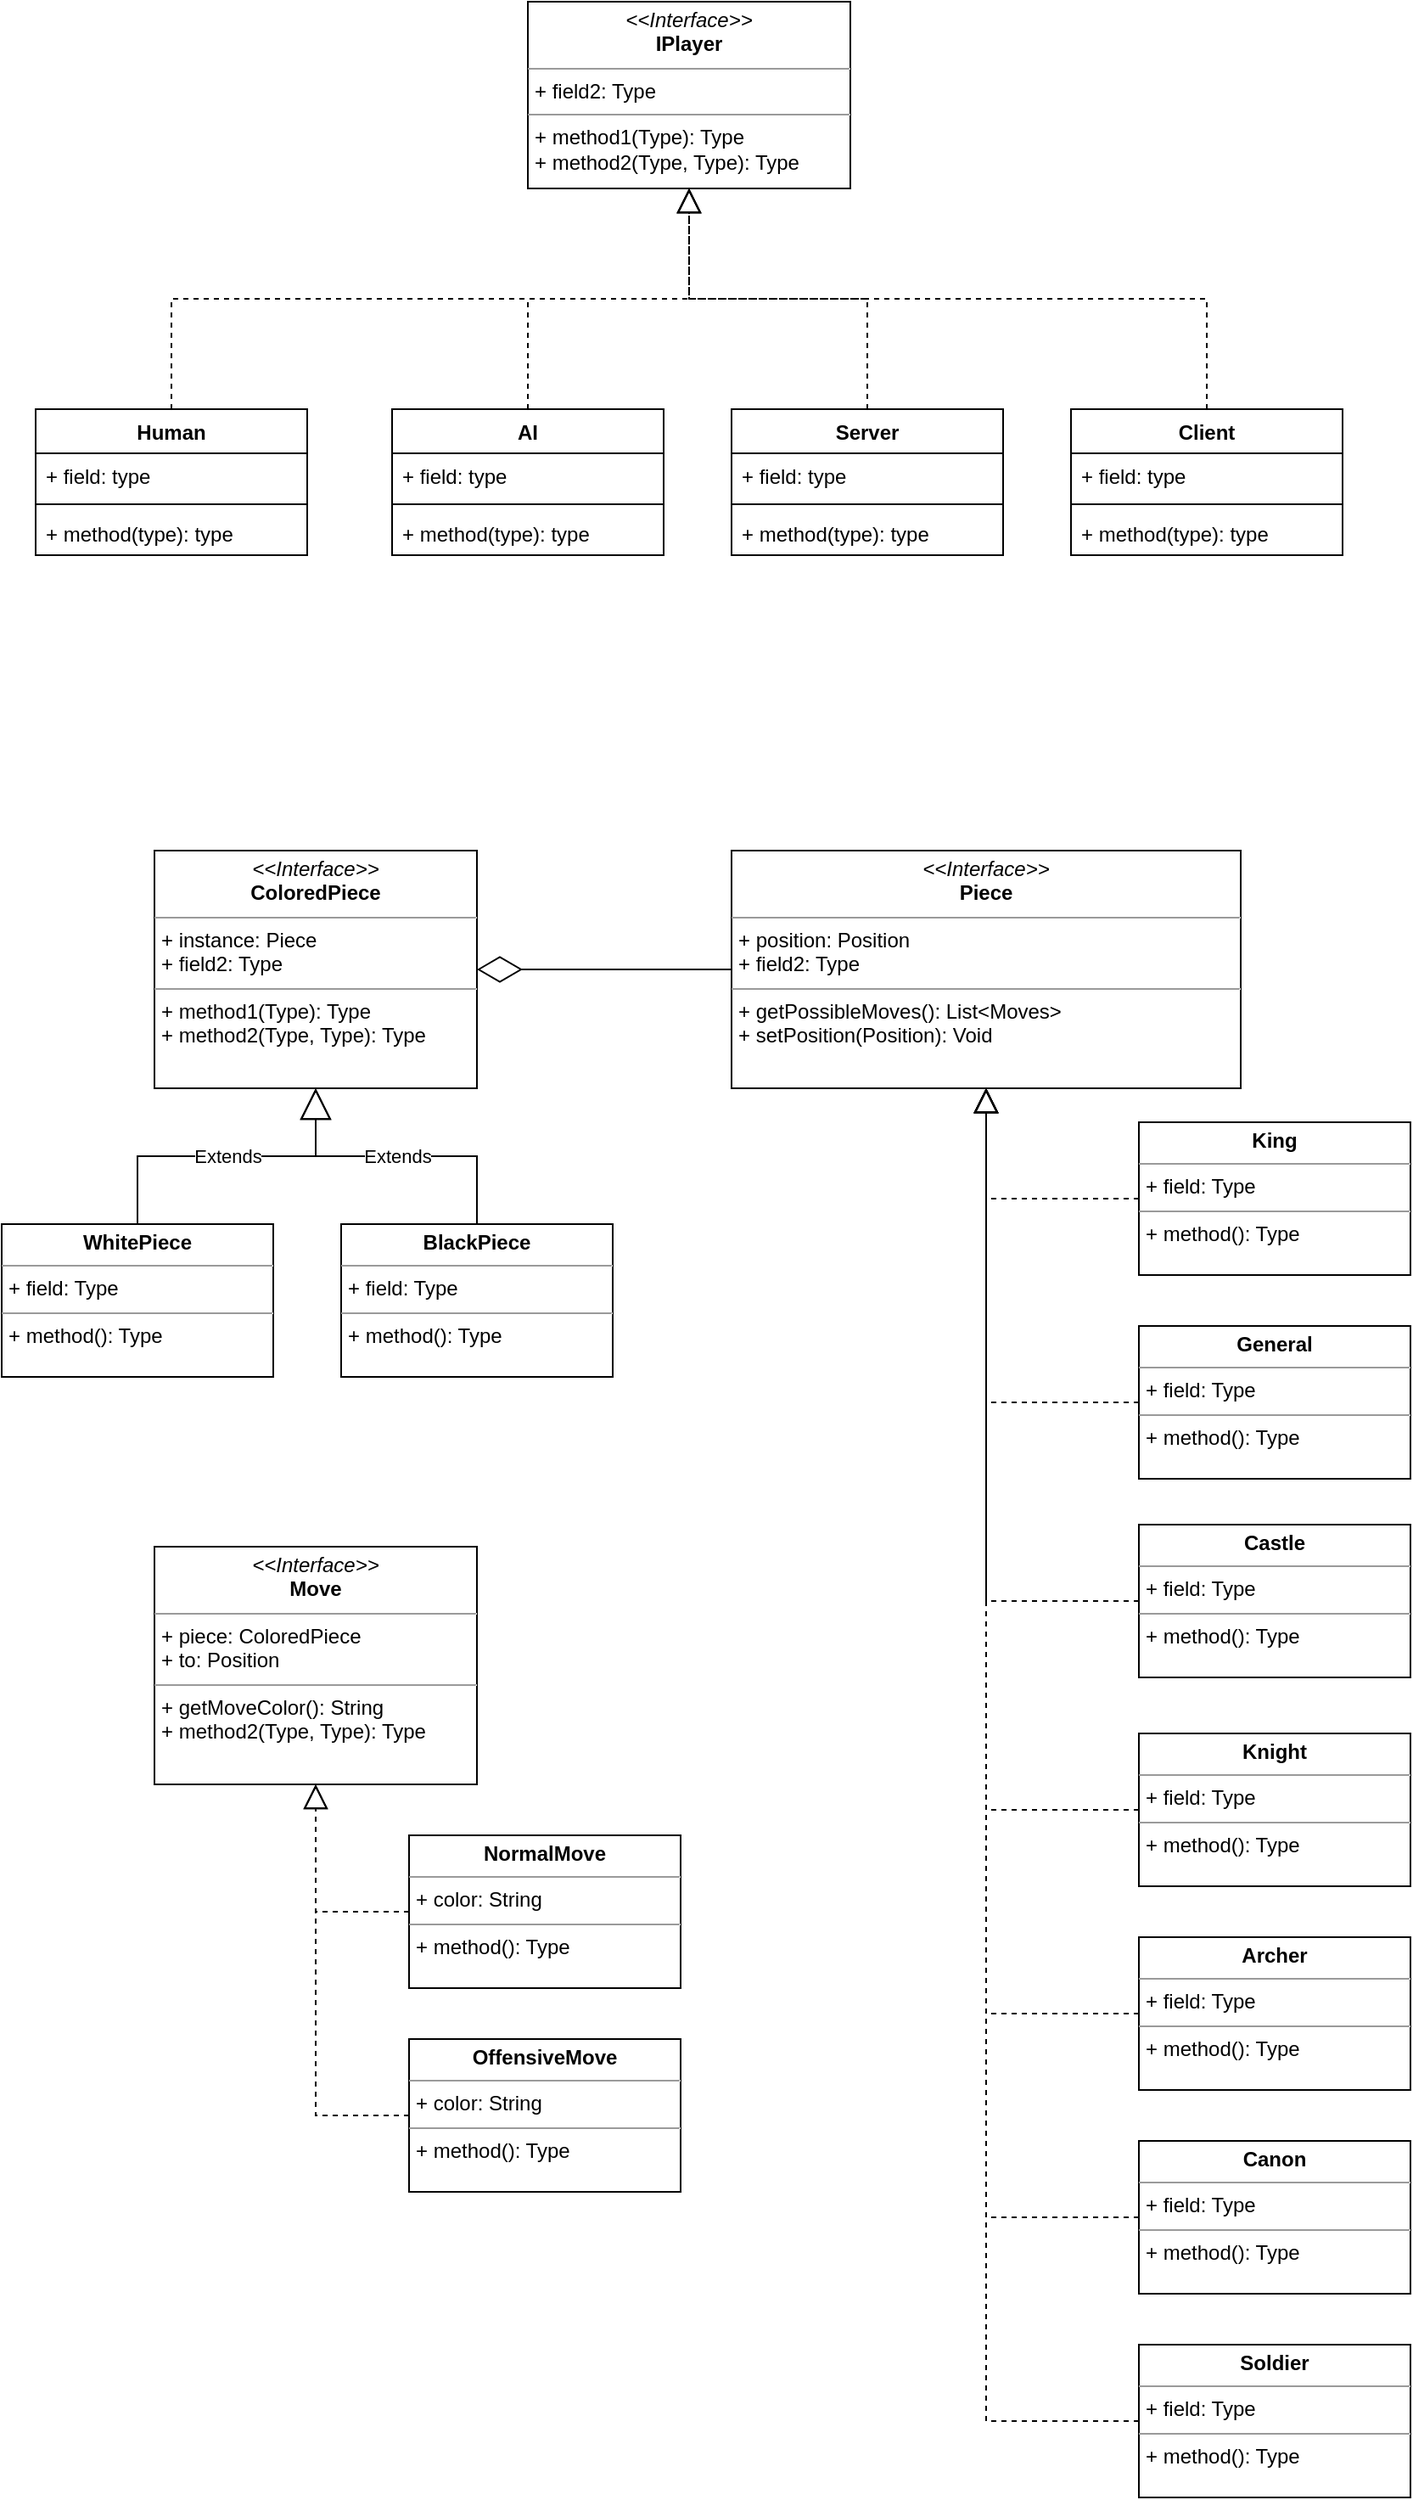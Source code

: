 <mxfile version="21.0.6" type="device"><diagram name="Page-1" id="nTrpsp-pm2qygXV71zAi"><mxGraphModel dx="1615" dy="1029" grid="1" gridSize="10" guides="1" tooltips="1" connect="1" arrows="1" fold="1" page="1" pageScale="1" pageWidth="2336" pageHeight="1654" math="0" shadow="0"><root><mxCell id="0"/><mxCell id="1" parent="0"/><mxCell id="Wa3GkqQ6ShVxX3qZaua0-1" value="&lt;p style=&quot;margin:0px;margin-top:4px;text-align:center;&quot;&gt;&lt;i&gt;&amp;lt;&amp;lt;Interface&amp;gt;&amp;gt;&lt;/i&gt;&lt;br&gt;&lt;b&gt;IPlayer&lt;/b&gt;&lt;/p&gt;&lt;hr size=&quot;1&quot;&gt;&lt;p style=&quot;margin:0px;margin-left:4px;&quot;&gt;+ field2: Type&lt;/p&gt;&lt;hr size=&quot;1&quot;&gt;&lt;p style=&quot;margin:0px;margin-left:4px;&quot;&gt;+ method1(Type): Type&lt;br&gt;+ method2(Type, Type): Type&lt;/p&gt;" style="verticalAlign=top;align=left;overflow=fill;fontSize=12;fontFamily=Helvetica;html=1;whiteSpace=wrap;" parent="1" vertex="1"><mxGeometry x="330" y="30" width="190" height="110" as="geometry"/></mxCell><mxCell id="Wa3GkqQ6ShVxX3qZaua0-2" value="Human" style="swimlane;fontStyle=1;align=center;verticalAlign=top;childLayout=stackLayout;horizontal=1;startSize=26;horizontalStack=0;resizeParent=1;resizeParentMax=0;resizeLast=0;collapsible=1;marginBottom=0;whiteSpace=wrap;html=1;" parent="1" vertex="1"><mxGeometry x="40" y="270" width="160" height="86" as="geometry"/></mxCell><mxCell id="Wa3GkqQ6ShVxX3qZaua0-3" value="+ field: type" style="text;strokeColor=none;fillColor=none;align=left;verticalAlign=top;spacingLeft=4;spacingRight=4;overflow=hidden;rotatable=0;points=[[0,0.5],[1,0.5]];portConstraint=eastwest;whiteSpace=wrap;html=1;" parent="Wa3GkqQ6ShVxX3qZaua0-2" vertex="1"><mxGeometry y="26" width="160" height="26" as="geometry"/></mxCell><mxCell id="Wa3GkqQ6ShVxX3qZaua0-4" value="" style="line;strokeWidth=1;fillColor=none;align=left;verticalAlign=middle;spacingTop=-1;spacingLeft=3;spacingRight=3;rotatable=0;labelPosition=right;points=[];portConstraint=eastwest;strokeColor=inherit;" parent="Wa3GkqQ6ShVxX3qZaua0-2" vertex="1"><mxGeometry y="52" width="160" height="8" as="geometry"/></mxCell><mxCell id="Wa3GkqQ6ShVxX3qZaua0-5" value="+ method(type): type" style="text;strokeColor=none;fillColor=none;align=left;verticalAlign=top;spacingLeft=4;spacingRight=4;overflow=hidden;rotatable=0;points=[[0,0.5],[1,0.5]];portConstraint=eastwest;whiteSpace=wrap;html=1;" parent="Wa3GkqQ6ShVxX3qZaua0-2" vertex="1"><mxGeometry y="60" width="160" height="26" as="geometry"/></mxCell><mxCell id="Wa3GkqQ6ShVxX3qZaua0-6" value="" style="endArrow=block;dashed=1;endFill=0;endSize=12;html=1;rounded=0;exitX=0.5;exitY=0;exitDx=0;exitDy=0;entryX=0.5;entryY=1;entryDx=0;entryDy=0;edgeStyle=orthogonalEdgeStyle;" parent="1" source="Wa3GkqQ6ShVxX3qZaua0-2" target="Wa3GkqQ6ShVxX3qZaua0-1" edge="1"><mxGeometry width="160" relative="1" as="geometry"><mxPoint x="390" y="270" as="sourcePoint"/><mxPoint x="550" y="270" as="targetPoint"/></mxGeometry></mxCell><mxCell id="Wa3GkqQ6ShVxX3qZaua0-7" value="AI" style="swimlane;fontStyle=1;align=center;verticalAlign=top;childLayout=stackLayout;horizontal=1;startSize=26;horizontalStack=0;resizeParent=1;resizeParentMax=0;resizeLast=0;collapsible=1;marginBottom=0;whiteSpace=wrap;html=1;" parent="1" vertex="1"><mxGeometry x="250" y="270" width="160" height="86" as="geometry"/></mxCell><mxCell id="Wa3GkqQ6ShVxX3qZaua0-8" value="+ field: type" style="text;strokeColor=none;fillColor=none;align=left;verticalAlign=top;spacingLeft=4;spacingRight=4;overflow=hidden;rotatable=0;points=[[0,0.5],[1,0.5]];portConstraint=eastwest;whiteSpace=wrap;html=1;" parent="Wa3GkqQ6ShVxX3qZaua0-7" vertex="1"><mxGeometry y="26" width="160" height="26" as="geometry"/></mxCell><mxCell id="Wa3GkqQ6ShVxX3qZaua0-9" value="" style="line;strokeWidth=1;fillColor=none;align=left;verticalAlign=middle;spacingTop=-1;spacingLeft=3;spacingRight=3;rotatable=0;labelPosition=right;points=[];portConstraint=eastwest;strokeColor=inherit;" parent="Wa3GkqQ6ShVxX3qZaua0-7" vertex="1"><mxGeometry y="52" width="160" height="8" as="geometry"/></mxCell><mxCell id="Wa3GkqQ6ShVxX3qZaua0-10" value="+ method(type): type" style="text;strokeColor=none;fillColor=none;align=left;verticalAlign=top;spacingLeft=4;spacingRight=4;overflow=hidden;rotatable=0;points=[[0,0.5],[1,0.5]];portConstraint=eastwest;whiteSpace=wrap;html=1;" parent="Wa3GkqQ6ShVxX3qZaua0-7" vertex="1"><mxGeometry y="60" width="160" height="26" as="geometry"/></mxCell><mxCell id="Wa3GkqQ6ShVxX3qZaua0-11" value="" style="endArrow=block;dashed=1;endFill=0;endSize=12;html=1;rounded=0;exitX=0.5;exitY=0;exitDx=0;exitDy=0;entryX=0.5;entryY=1;entryDx=0;entryDy=0;edgeStyle=orthogonalEdgeStyle;" parent="1" source="Wa3GkqQ6ShVxX3qZaua0-7" target="Wa3GkqQ6ShVxX3qZaua0-1" edge="1"><mxGeometry width="160" relative="1" as="geometry"><mxPoint x="130" y="280" as="sourcePoint"/><mxPoint x="375" y="180" as="targetPoint"/></mxGeometry></mxCell><mxCell id="Wa3GkqQ6ShVxX3qZaua0-12" value="Server" style="swimlane;fontStyle=1;align=center;verticalAlign=top;childLayout=stackLayout;horizontal=1;startSize=26;horizontalStack=0;resizeParent=1;resizeParentMax=0;resizeLast=0;collapsible=1;marginBottom=0;whiteSpace=wrap;html=1;" parent="1" vertex="1"><mxGeometry x="450" y="270" width="160" height="86" as="geometry"/></mxCell><mxCell id="Wa3GkqQ6ShVxX3qZaua0-13" value="+ field: type" style="text;strokeColor=none;fillColor=none;align=left;verticalAlign=top;spacingLeft=4;spacingRight=4;overflow=hidden;rotatable=0;points=[[0,0.5],[1,0.5]];portConstraint=eastwest;whiteSpace=wrap;html=1;" parent="Wa3GkqQ6ShVxX3qZaua0-12" vertex="1"><mxGeometry y="26" width="160" height="26" as="geometry"/></mxCell><mxCell id="Wa3GkqQ6ShVxX3qZaua0-14" value="" style="line;strokeWidth=1;fillColor=none;align=left;verticalAlign=middle;spacingTop=-1;spacingLeft=3;spacingRight=3;rotatable=0;labelPosition=right;points=[];portConstraint=eastwest;strokeColor=inherit;" parent="Wa3GkqQ6ShVxX3qZaua0-12" vertex="1"><mxGeometry y="52" width="160" height="8" as="geometry"/></mxCell><mxCell id="Wa3GkqQ6ShVxX3qZaua0-15" value="+ method(type): type" style="text;strokeColor=none;fillColor=none;align=left;verticalAlign=top;spacingLeft=4;spacingRight=4;overflow=hidden;rotatable=0;points=[[0,0.5],[1,0.5]];portConstraint=eastwest;whiteSpace=wrap;html=1;" parent="Wa3GkqQ6ShVxX3qZaua0-12" vertex="1"><mxGeometry y="60" width="160" height="26" as="geometry"/></mxCell><mxCell id="Wa3GkqQ6ShVxX3qZaua0-16" value="" style="endArrow=block;dashed=1;endFill=0;endSize=12;html=1;rounded=0;exitX=0.5;exitY=0;exitDx=0;exitDy=0;entryX=0.5;entryY=1;entryDx=0;entryDy=0;edgeStyle=orthogonalEdgeStyle;" parent="1" source="Wa3GkqQ6ShVxX3qZaua0-12" target="Wa3GkqQ6ShVxX3qZaua0-1" edge="1"><mxGeometry width="160" relative="1" as="geometry"><mxPoint x="330" y="280" as="sourcePoint"/><mxPoint x="565" y="170" as="targetPoint"/></mxGeometry></mxCell><mxCell id="Wa3GkqQ6ShVxX3qZaua0-17" value="Client" style="swimlane;fontStyle=1;align=center;verticalAlign=top;childLayout=stackLayout;horizontal=1;startSize=26;horizontalStack=0;resizeParent=1;resizeParentMax=0;resizeLast=0;collapsible=1;marginBottom=0;whiteSpace=wrap;html=1;" parent="1" vertex="1"><mxGeometry x="650" y="270" width="160" height="86" as="geometry"/></mxCell><mxCell id="Wa3GkqQ6ShVxX3qZaua0-18" value="+ field: type" style="text;strokeColor=none;fillColor=none;align=left;verticalAlign=top;spacingLeft=4;spacingRight=4;overflow=hidden;rotatable=0;points=[[0,0.5],[1,0.5]];portConstraint=eastwest;whiteSpace=wrap;html=1;" parent="Wa3GkqQ6ShVxX3qZaua0-17" vertex="1"><mxGeometry y="26" width="160" height="26" as="geometry"/></mxCell><mxCell id="Wa3GkqQ6ShVxX3qZaua0-19" value="" style="line;strokeWidth=1;fillColor=none;align=left;verticalAlign=middle;spacingTop=-1;spacingLeft=3;spacingRight=3;rotatable=0;labelPosition=right;points=[];portConstraint=eastwest;strokeColor=inherit;" parent="Wa3GkqQ6ShVxX3qZaua0-17" vertex="1"><mxGeometry y="52" width="160" height="8" as="geometry"/></mxCell><mxCell id="Wa3GkqQ6ShVxX3qZaua0-20" value="+ method(type): type" style="text;strokeColor=none;fillColor=none;align=left;verticalAlign=top;spacingLeft=4;spacingRight=4;overflow=hidden;rotatable=0;points=[[0,0.5],[1,0.5]];portConstraint=eastwest;whiteSpace=wrap;html=1;" parent="Wa3GkqQ6ShVxX3qZaua0-17" vertex="1"><mxGeometry y="60" width="160" height="26" as="geometry"/></mxCell><mxCell id="Wa3GkqQ6ShVxX3qZaua0-21" value="" style="endArrow=block;dashed=1;endFill=0;endSize=12;html=1;rounded=0;exitX=0.5;exitY=0;exitDx=0;exitDy=0;entryX=0.5;entryY=1;entryDx=0;entryDy=0;edgeStyle=orthogonalEdgeStyle;" parent="1" source="Wa3GkqQ6ShVxX3qZaua0-17" target="Wa3GkqQ6ShVxX3qZaua0-1" edge="1"><mxGeometry width="160" relative="1" as="geometry"><mxPoint x="540" y="280" as="sourcePoint"/><mxPoint x="375" y="180" as="targetPoint"/></mxGeometry></mxCell><mxCell id="Wa3GkqQ6ShVxX3qZaua0-22" value="&lt;p style=&quot;margin:0px;margin-top:4px;text-align:center;&quot;&gt;&lt;i&gt;&amp;lt;&amp;lt;Interface&amp;gt;&amp;gt;&lt;/i&gt;&lt;br&gt;&lt;b&gt;Piece&lt;/b&gt;&lt;/p&gt;&lt;hr size=&quot;1&quot;&gt;&lt;p style=&quot;margin:0px;margin-left:4px;&quot;&gt;+ position: Position&lt;br&gt;+ field2: Type&lt;/p&gt;&lt;hr size=&quot;1&quot;&gt;&lt;p style=&quot;margin:0px;margin-left:4px;&quot;&gt;+ getPossibleMoves(): List&amp;lt;Moves&amp;gt;&lt;br&gt;+ setPosition(Position): Void&lt;/p&gt;" style="verticalAlign=top;align=left;overflow=fill;fontSize=12;fontFamily=Helvetica;html=1;whiteSpace=wrap;" parent="1" vertex="1"><mxGeometry x="450" y="530" width="300" height="140" as="geometry"/></mxCell><mxCell id="Wa3GkqQ6ShVxX3qZaua0-23" value="&lt;p style=&quot;margin:0px;margin-top:4px;text-align:center;&quot;&gt;&lt;b&gt;King&lt;/b&gt;&lt;/p&gt;&lt;hr size=&quot;1&quot;&gt;&lt;p style=&quot;margin:0px;margin-left:4px;&quot;&gt;+ field: Type&lt;/p&gt;&lt;hr size=&quot;1&quot;&gt;&lt;p style=&quot;margin:0px;margin-left:4px;&quot;&gt;+ method(): Type&lt;/p&gt;" style="verticalAlign=top;align=left;overflow=fill;fontSize=12;fontFamily=Helvetica;html=1;whiteSpace=wrap;" parent="1" vertex="1"><mxGeometry x="690" y="690" width="160" height="90" as="geometry"/></mxCell><mxCell id="Wa3GkqQ6ShVxX3qZaua0-24" value="" style="endArrow=block;dashed=1;endFill=0;endSize=12;html=1;rounded=0;entryX=0.5;entryY=1;entryDx=0;entryDy=0;exitX=0;exitY=0.5;exitDx=0;exitDy=0;edgeStyle=orthogonalEdgeStyle;" parent="1" source="Wa3GkqQ6ShVxX3qZaua0-23" target="Wa3GkqQ6ShVxX3qZaua0-22" edge="1"><mxGeometry width="160" relative="1" as="geometry"><mxPoint x="740" y="720" as="sourcePoint"/><mxPoint x="900" y="720" as="targetPoint"/></mxGeometry></mxCell><mxCell id="Wa3GkqQ6ShVxX3qZaua0-25" value="&lt;p style=&quot;margin:0px;margin-top:4px;text-align:center;&quot;&gt;&lt;b&gt;General&lt;/b&gt;&lt;/p&gt;&lt;hr size=&quot;1&quot;&gt;&lt;p style=&quot;margin:0px;margin-left:4px;&quot;&gt;+ field: Type&lt;/p&gt;&lt;hr size=&quot;1&quot;&gt;&lt;p style=&quot;margin:0px;margin-left:4px;&quot;&gt;+ method(): Type&lt;/p&gt;" style="verticalAlign=top;align=left;overflow=fill;fontSize=12;fontFamily=Helvetica;html=1;whiteSpace=wrap;" parent="1" vertex="1"><mxGeometry x="690" y="810" width="160" height="90" as="geometry"/></mxCell><mxCell id="Wa3GkqQ6ShVxX3qZaua0-26" value="" style="endArrow=block;dashed=1;endFill=0;endSize=12;html=1;rounded=0;entryX=0.5;entryY=1;entryDx=0;entryDy=0;exitX=0;exitY=0.5;exitDx=0;exitDy=0;edgeStyle=orthogonalEdgeStyle;" parent="1" source="Wa3GkqQ6ShVxX3qZaua0-25" target="Wa3GkqQ6ShVxX3qZaua0-22" edge="1"><mxGeometry width="160" relative="1" as="geometry"><mxPoint x="700" y="745" as="sourcePoint"/><mxPoint x="610" y="680" as="targetPoint"/></mxGeometry></mxCell><mxCell id="Wa3GkqQ6ShVxX3qZaua0-27" value="&lt;p style=&quot;margin:0px;margin-top:4px;text-align:center;&quot;&gt;&lt;b&gt;Castle&lt;/b&gt;&lt;/p&gt;&lt;hr size=&quot;1&quot;&gt;&lt;p style=&quot;margin:0px;margin-left:4px;&quot;&gt;+ field: Type&lt;/p&gt;&lt;hr size=&quot;1&quot;&gt;&lt;p style=&quot;margin:0px;margin-left:4px;&quot;&gt;+ method(): Type&lt;/p&gt;" style="verticalAlign=top;align=left;overflow=fill;fontSize=12;fontFamily=Helvetica;html=1;whiteSpace=wrap;" parent="1" vertex="1"><mxGeometry x="690" y="927" width="160" height="90" as="geometry"/></mxCell><mxCell id="Wa3GkqQ6ShVxX3qZaua0-28" value="" style="endArrow=block;dashed=1;endFill=0;endSize=12;html=1;rounded=0;entryX=0.5;entryY=1;entryDx=0;entryDy=0;exitX=0;exitY=0.5;exitDx=0;exitDy=0;edgeStyle=orthogonalEdgeStyle;" parent="1" source="Wa3GkqQ6ShVxX3qZaua0-27" target="Wa3GkqQ6ShVxX3qZaua0-22" edge="1"><mxGeometry width="160" relative="1" as="geometry"><mxPoint x="700" y="865" as="sourcePoint"/><mxPoint x="610" y="680" as="targetPoint"/></mxGeometry></mxCell><mxCell id="Wa3GkqQ6ShVxX3qZaua0-29" value="&lt;p style=&quot;margin:0px;margin-top:4px;text-align:center;&quot;&gt;&lt;b&gt;Knight&lt;/b&gt;&lt;/p&gt;&lt;hr size=&quot;1&quot;&gt;&lt;p style=&quot;margin:0px;margin-left:4px;&quot;&gt;+ field: Type&lt;/p&gt;&lt;hr size=&quot;1&quot;&gt;&lt;p style=&quot;margin:0px;margin-left:4px;&quot;&gt;+ method(): Type&lt;/p&gt;" style="verticalAlign=top;align=left;overflow=fill;fontSize=12;fontFamily=Helvetica;html=1;whiteSpace=wrap;" parent="1" vertex="1"><mxGeometry x="690" y="1050" width="160" height="90" as="geometry"/></mxCell><mxCell id="Wa3GkqQ6ShVxX3qZaua0-30" value="" style="endArrow=block;dashed=1;endFill=0;endSize=12;html=1;rounded=0;entryX=0.5;entryY=1;entryDx=0;entryDy=0;exitX=0;exitY=0.5;exitDx=0;exitDy=0;edgeStyle=orthogonalEdgeStyle;" parent="1" source="Wa3GkqQ6ShVxX3qZaua0-29" target="Wa3GkqQ6ShVxX3qZaua0-22" edge="1"><mxGeometry width="160" relative="1" as="geometry"><mxPoint x="700" y="982" as="sourcePoint"/><mxPoint x="610" y="680" as="targetPoint"/></mxGeometry></mxCell><mxCell id="Wa3GkqQ6ShVxX3qZaua0-31" value="&lt;p style=&quot;margin:0px;margin-top:4px;text-align:center;&quot;&gt;&lt;b&gt;Archer&lt;/b&gt;&lt;/p&gt;&lt;hr size=&quot;1&quot;&gt;&lt;p style=&quot;margin:0px;margin-left:4px;&quot;&gt;+ field: Type&lt;/p&gt;&lt;hr size=&quot;1&quot;&gt;&lt;p style=&quot;margin:0px;margin-left:4px;&quot;&gt;+ method(): Type&lt;/p&gt;" style="verticalAlign=top;align=left;overflow=fill;fontSize=12;fontFamily=Helvetica;html=1;whiteSpace=wrap;" parent="1" vertex="1"><mxGeometry x="690" y="1170" width="160" height="90" as="geometry"/></mxCell><mxCell id="Wa3GkqQ6ShVxX3qZaua0-32" value="" style="endArrow=block;dashed=1;endFill=0;endSize=12;html=1;rounded=0;entryX=0.5;entryY=1;entryDx=0;entryDy=0;exitX=0;exitY=0.5;exitDx=0;exitDy=0;edgeStyle=orthogonalEdgeStyle;" parent="1" source="Wa3GkqQ6ShVxX3qZaua0-31" target="Wa3GkqQ6ShVxX3qZaua0-22" edge="1"><mxGeometry width="160" relative="1" as="geometry"><mxPoint x="700" y="1105" as="sourcePoint"/><mxPoint x="610" y="680" as="targetPoint"/></mxGeometry></mxCell><mxCell id="Wa3GkqQ6ShVxX3qZaua0-33" value="&lt;p style=&quot;margin:0px;margin-top:4px;text-align:center;&quot;&gt;&lt;b&gt;Canon&lt;/b&gt;&lt;/p&gt;&lt;hr size=&quot;1&quot;&gt;&lt;p style=&quot;margin:0px;margin-left:4px;&quot;&gt;+ field: Type&lt;/p&gt;&lt;hr size=&quot;1&quot;&gt;&lt;p style=&quot;margin:0px;margin-left:4px;&quot;&gt;+ method(): Type&lt;/p&gt;" style="verticalAlign=top;align=left;overflow=fill;fontSize=12;fontFamily=Helvetica;html=1;whiteSpace=wrap;" parent="1" vertex="1"><mxGeometry x="690" y="1290" width="160" height="90" as="geometry"/></mxCell><mxCell id="Wa3GkqQ6ShVxX3qZaua0-34" value="" style="endArrow=block;dashed=1;endFill=0;endSize=12;html=1;rounded=0;entryX=0.5;entryY=1;entryDx=0;entryDy=0;exitX=0;exitY=0.5;exitDx=0;exitDy=0;edgeStyle=orthogonalEdgeStyle;" parent="1" source="Wa3GkqQ6ShVxX3qZaua0-33" target="Wa3GkqQ6ShVxX3qZaua0-22" edge="1"><mxGeometry width="160" relative="1" as="geometry"><mxPoint x="700" y="1225" as="sourcePoint"/><mxPoint x="610" y="680" as="targetPoint"/></mxGeometry></mxCell><mxCell id="Wa3GkqQ6ShVxX3qZaua0-35" value="&lt;p style=&quot;margin:0px;margin-top:4px;text-align:center;&quot;&gt;&lt;b&gt;Soldier&lt;/b&gt;&lt;/p&gt;&lt;hr size=&quot;1&quot;&gt;&lt;p style=&quot;margin:0px;margin-left:4px;&quot;&gt;+ field: Type&lt;/p&gt;&lt;hr size=&quot;1&quot;&gt;&lt;p style=&quot;margin:0px;margin-left:4px;&quot;&gt;+ method(): Type&lt;/p&gt;" style="verticalAlign=top;align=left;overflow=fill;fontSize=12;fontFamily=Helvetica;html=1;whiteSpace=wrap;" parent="1" vertex="1"><mxGeometry x="690" y="1410" width="160" height="90" as="geometry"/></mxCell><mxCell id="Wa3GkqQ6ShVxX3qZaua0-36" value="" style="endArrow=block;dashed=1;endFill=0;endSize=12;html=1;rounded=0;entryX=0.5;entryY=1;entryDx=0;entryDy=0;exitX=0;exitY=0.5;exitDx=0;exitDy=0;edgeStyle=orthogonalEdgeStyle;" parent="1" source="Wa3GkqQ6ShVxX3qZaua0-35" target="Wa3GkqQ6ShVxX3qZaua0-22" edge="1"><mxGeometry width="160" relative="1" as="geometry"><mxPoint x="700" y="1345" as="sourcePoint"/><mxPoint x="610" y="680" as="targetPoint"/></mxGeometry></mxCell><mxCell id="Wa3GkqQ6ShVxX3qZaua0-37" value="&lt;p style=&quot;margin:0px;margin-top:4px;text-align:center;&quot;&gt;&lt;i&gt;&amp;lt;&amp;lt;Interface&amp;gt;&amp;gt;&lt;/i&gt;&lt;br&gt;&lt;b&gt;ColoredPiece&lt;/b&gt;&lt;/p&gt;&lt;hr size=&quot;1&quot;&gt;&lt;p style=&quot;margin:0px;margin-left:4px;&quot;&gt;+ instance: Piece&lt;br&gt;+ field2: Type&lt;/p&gt;&lt;hr size=&quot;1&quot;&gt;&lt;p style=&quot;margin:0px;margin-left:4px;&quot;&gt;+ method1(Type): Type&lt;br&gt;+ method2(Type, Type): Type&lt;/p&gt;" style="verticalAlign=top;align=left;overflow=fill;fontSize=12;fontFamily=Helvetica;html=1;whiteSpace=wrap;" parent="1" vertex="1"><mxGeometry x="110" y="530" width="190" height="140" as="geometry"/></mxCell><mxCell id="Wa3GkqQ6ShVxX3qZaua0-38" value="" style="endArrow=diamondThin;endFill=0;endSize=24;html=1;rounded=0;entryX=1;entryY=0.5;entryDx=0;entryDy=0;exitX=0;exitY=0.5;exitDx=0;exitDy=0;edgeStyle=orthogonalEdgeStyle;" parent="1" source="Wa3GkqQ6ShVxX3qZaua0-22" target="Wa3GkqQ6ShVxX3qZaua0-37" edge="1"><mxGeometry width="160" relative="1" as="geometry"><mxPoint x="610" y="970" as="sourcePoint"/><mxPoint x="770" y="970" as="targetPoint"/></mxGeometry></mxCell><mxCell id="Wa3GkqQ6ShVxX3qZaua0-39" value="&lt;p style=&quot;margin:0px;margin-top:4px;text-align:center;&quot;&gt;&lt;b&gt;WhitePiece&lt;/b&gt;&lt;/p&gt;&lt;hr size=&quot;1&quot;&gt;&lt;p style=&quot;margin:0px;margin-left:4px;&quot;&gt;+ field: Type&lt;/p&gt;&lt;hr size=&quot;1&quot;&gt;&lt;p style=&quot;margin:0px;margin-left:4px;&quot;&gt;+ method(): Type&lt;/p&gt;" style="verticalAlign=top;align=left;overflow=fill;fontSize=12;fontFamily=Helvetica;html=1;whiteSpace=wrap;" parent="1" vertex="1"><mxGeometry x="20" y="750" width="160" height="90" as="geometry"/></mxCell><mxCell id="Wa3GkqQ6ShVxX3qZaua0-40" value="&lt;p style=&quot;margin:0px;margin-top:4px;text-align:center;&quot;&gt;&lt;b&gt;BlackPiece&lt;/b&gt;&lt;/p&gt;&lt;hr size=&quot;1&quot;&gt;&lt;p style=&quot;margin:0px;margin-left:4px;&quot;&gt;+ field: Type&lt;/p&gt;&lt;hr size=&quot;1&quot;&gt;&lt;p style=&quot;margin:0px;margin-left:4px;&quot;&gt;+ method(): Type&lt;/p&gt;" style="verticalAlign=top;align=left;overflow=fill;fontSize=12;fontFamily=Helvetica;html=1;whiteSpace=wrap;" parent="1" vertex="1"><mxGeometry x="220" y="750" width="160" height="90" as="geometry"/></mxCell><mxCell id="Wa3GkqQ6ShVxX3qZaua0-41" value="Extends" style="endArrow=block;endSize=16;endFill=0;html=1;rounded=0;entryX=0.5;entryY=1;entryDx=0;entryDy=0;exitX=0.5;exitY=0;exitDx=0;exitDy=0;edgeStyle=orthogonalEdgeStyle;" parent="1" source="Wa3GkqQ6ShVxX3qZaua0-39" target="Wa3GkqQ6ShVxX3qZaua0-37" edge="1"><mxGeometry width="160" relative="1" as="geometry"><mxPoint x="610" y="970" as="sourcePoint"/><mxPoint x="770" y="970" as="targetPoint"/></mxGeometry></mxCell><mxCell id="Wa3GkqQ6ShVxX3qZaua0-42" value="Extends" style="endArrow=block;endSize=16;endFill=0;html=1;rounded=0;entryX=0.5;entryY=1;entryDx=0;entryDy=0;exitX=0.5;exitY=0;exitDx=0;exitDy=0;edgeStyle=orthogonalEdgeStyle;" parent="1" source="Wa3GkqQ6ShVxX3qZaua0-40" target="Wa3GkqQ6ShVxX3qZaua0-37" edge="1"><mxGeometry width="160" relative="1" as="geometry"><mxPoint x="110" y="760" as="sourcePoint"/><mxPoint x="215" y="680" as="targetPoint"/></mxGeometry></mxCell><mxCell id="Wa3GkqQ6ShVxX3qZaua0-44" value="&lt;p style=&quot;margin:0px;margin-top:4px;text-align:center;&quot;&gt;&lt;i&gt;&amp;lt;&amp;lt;Interface&amp;gt;&amp;gt;&lt;/i&gt;&lt;br&gt;&lt;b&gt;Move&lt;/b&gt;&lt;/p&gt;&lt;hr size=&quot;1&quot;&gt;&lt;p style=&quot;margin:0px;margin-left:4px;&quot;&gt;+ piece: ColoredPiece&lt;br&gt;+ to: Position&lt;/p&gt;&lt;hr size=&quot;1&quot;&gt;&lt;p style=&quot;margin:0px;margin-left:4px;&quot;&gt;+ getMoveColor(): String&lt;br&gt;+ method2(Type, Type): Type&lt;/p&gt;" style="verticalAlign=top;align=left;overflow=fill;fontSize=12;fontFamily=Helvetica;html=1;whiteSpace=wrap;" parent="1" vertex="1"><mxGeometry x="110" y="940" width="190" height="140" as="geometry"/></mxCell><mxCell id="Wa3GkqQ6ShVxX3qZaua0-45" value="&lt;p style=&quot;margin:0px;margin-top:4px;text-align:center;&quot;&gt;&lt;b&gt;NormalMove&lt;/b&gt;&lt;/p&gt;&lt;hr size=&quot;1&quot;&gt;&lt;p style=&quot;margin:0px;margin-left:4px;&quot;&gt;+ color: String&lt;/p&gt;&lt;hr size=&quot;1&quot;&gt;&lt;p style=&quot;margin:0px;margin-left:4px;&quot;&gt;+ method(): Type&lt;/p&gt;" style="verticalAlign=top;align=left;overflow=fill;fontSize=12;fontFamily=Helvetica;html=1;whiteSpace=wrap;" parent="1" vertex="1"><mxGeometry x="260" y="1110" width="160" height="90" as="geometry"/></mxCell><mxCell id="Wa3GkqQ6ShVxX3qZaua0-46" value="&lt;p style=&quot;margin:0px;margin-top:4px;text-align:center;&quot;&gt;&lt;b&gt;OffensiveMove&lt;/b&gt;&lt;/p&gt;&lt;hr size=&quot;1&quot;&gt;&lt;p style=&quot;margin:0px;margin-left:4px;&quot;&gt;+ color: String&lt;/p&gt;&lt;hr size=&quot;1&quot;&gt;&lt;p style=&quot;margin:0px;margin-left:4px;&quot;&gt;+ method(): Type&lt;/p&gt;" style="verticalAlign=top;align=left;overflow=fill;fontSize=12;fontFamily=Helvetica;html=1;whiteSpace=wrap;" parent="1" vertex="1"><mxGeometry x="260" y="1230" width="160" height="90" as="geometry"/></mxCell><mxCell id="Wa3GkqQ6ShVxX3qZaua0-48" value="" style="endArrow=block;dashed=1;endFill=0;endSize=12;html=1;rounded=0;entryX=0.5;entryY=1;entryDx=0;entryDy=0;exitX=0;exitY=0.5;exitDx=0;exitDy=0;edgeStyle=orthogonalEdgeStyle;" parent="1" source="Wa3GkqQ6ShVxX3qZaua0-45" target="Wa3GkqQ6ShVxX3qZaua0-44" edge="1"><mxGeometry width="160" relative="1" as="geometry"><mxPoint x="320" y="1050" as="sourcePoint"/><mxPoint x="480" y="1050" as="targetPoint"/></mxGeometry></mxCell><mxCell id="Wa3GkqQ6ShVxX3qZaua0-49" value="" style="endArrow=block;dashed=1;endFill=0;endSize=12;html=1;rounded=0;entryX=0.5;entryY=1;entryDx=0;entryDy=0;exitX=0;exitY=0.5;exitDx=0;exitDy=0;edgeStyle=orthogonalEdgeStyle;" parent="1" source="Wa3GkqQ6ShVxX3qZaua0-46" target="Wa3GkqQ6ShVxX3qZaua0-44" edge="1"><mxGeometry width="160" relative="1" as="geometry"><mxPoint x="270" y="1165" as="sourcePoint"/><mxPoint x="215" y="1090" as="targetPoint"/></mxGeometry></mxCell></root></mxGraphModel></diagram></mxfile>